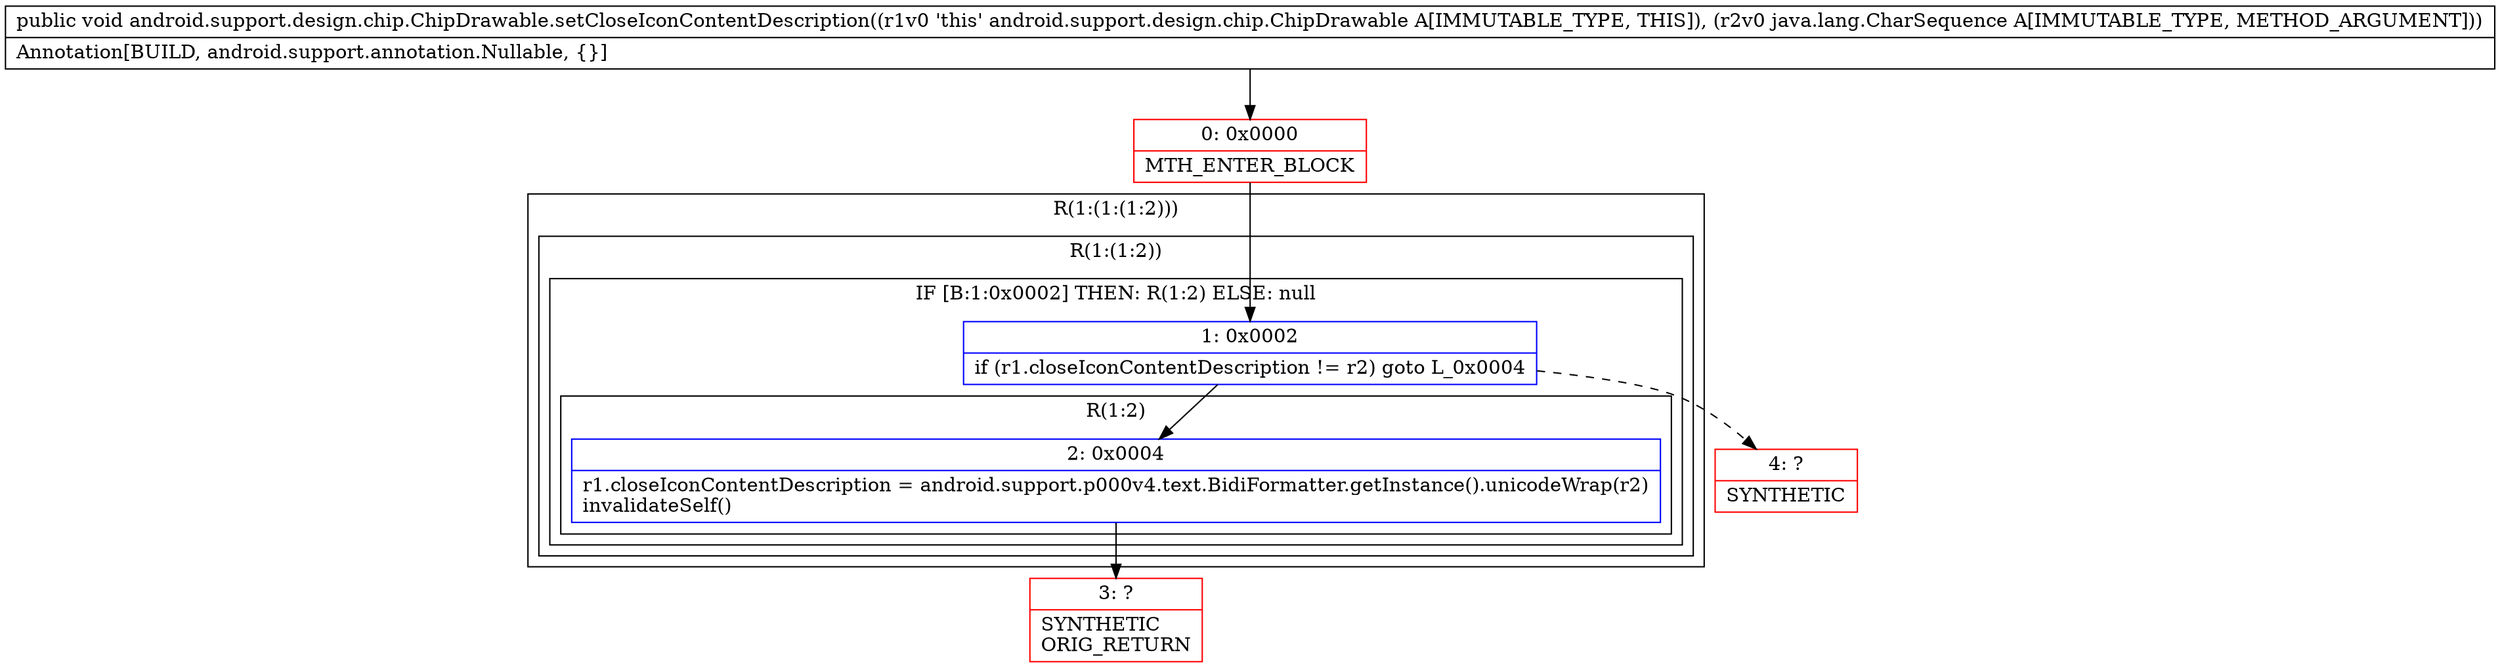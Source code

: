 digraph "CFG forandroid.support.design.chip.ChipDrawable.setCloseIconContentDescription(Ljava\/lang\/CharSequence;)V" {
subgraph cluster_Region_2013641930 {
label = "R(1:(1:(1:2)))";
node [shape=record,color=blue];
subgraph cluster_Region_1370039618 {
label = "R(1:(1:2))";
node [shape=record,color=blue];
subgraph cluster_IfRegion_468000143 {
label = "IF [B:1:0x0002] THEN: R(1:2) ELSE: null";
node [shape=record,color=blue];
Node_1 [shape=record,label="{1\:\ 0x0002|if (r1.closeIconContentDescription != r2) goto L_0x0004\l}"];
subgraph cluster_Region_426906810 {
label = "R(1:2)";
node [shape=record,color=blue];
Node_2 [shape=record,label="{2\:\ 0x0004|r1.closeIconContentDescription = android.support.p000v4.text.BidiFormatter.getInstance().unicodeWrap(r2)\linvalidateSelf()\l}"];
}
}
}
}
Node_0 [shape=record,color=red,label="{0\:\ 0x0000|MTH_ENTER_BLOCK\l}"];
Node_3 [shape=record,color=red,label="{3\:\ ?|SYNTHETIC\lORIG_RETURN\l}"];
Node_4 [shape=record,color=red,label="{4\:\ ?|SYNTHETIC\l}"];
MethodNode[shape=record,label="{public void android.support.design.chip.ChipDrawable.setCloseIconContentDescription((r1v0 'this' android.support.design.chip.ChipDrawable A[IMMUTABLE_TYPE, THIS]), (r2v0 java.lang.CharSequence A[IMMUTABLE_TYPE, METHOD_ARGUMENT]))  | Annotation[BUILD, android.support.annotation.Nullable, \{\}]\l}"];
MethodNode -> Node_0;
Node_1 -> Node_2;
Node_1 -> Node_4[style=dashed];
Node_2 -> Node_3;
Node_0 -> Node_1;
}

